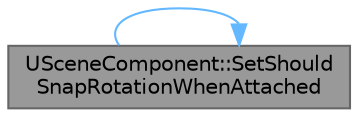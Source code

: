 digraph "USceneComponent::SetShouldSnapRotationWhenAttached"
{
 // INTERACTIVE_SVG=YES
 // LATEX_PDF_SIZE
  bgcolor="transparent";
  edge [fontname=Helvetica,fontsize=10,labelfontname=Helvetica,labelfontsize=10];
  node [fontname=Helvetica,fontsize=10,shape=box,height=0.2,width=0.4];
  rankdir="LR";
  Node1 [id="Node000001",label="USceneComponent::SetShould\lSnapRotationWhenAttached",height=0.2,width=0.4,color="gray40", fillcolor="grey60", style="filled", fontcolor="black",tooltip="Sets bShouldSnapRotationWhenAttached, push model aware."];
  Node1 -> Node1 [id="edge1_Node000001_Node000001",color="steelblue1",style="solid",tooltip=" "];
}
